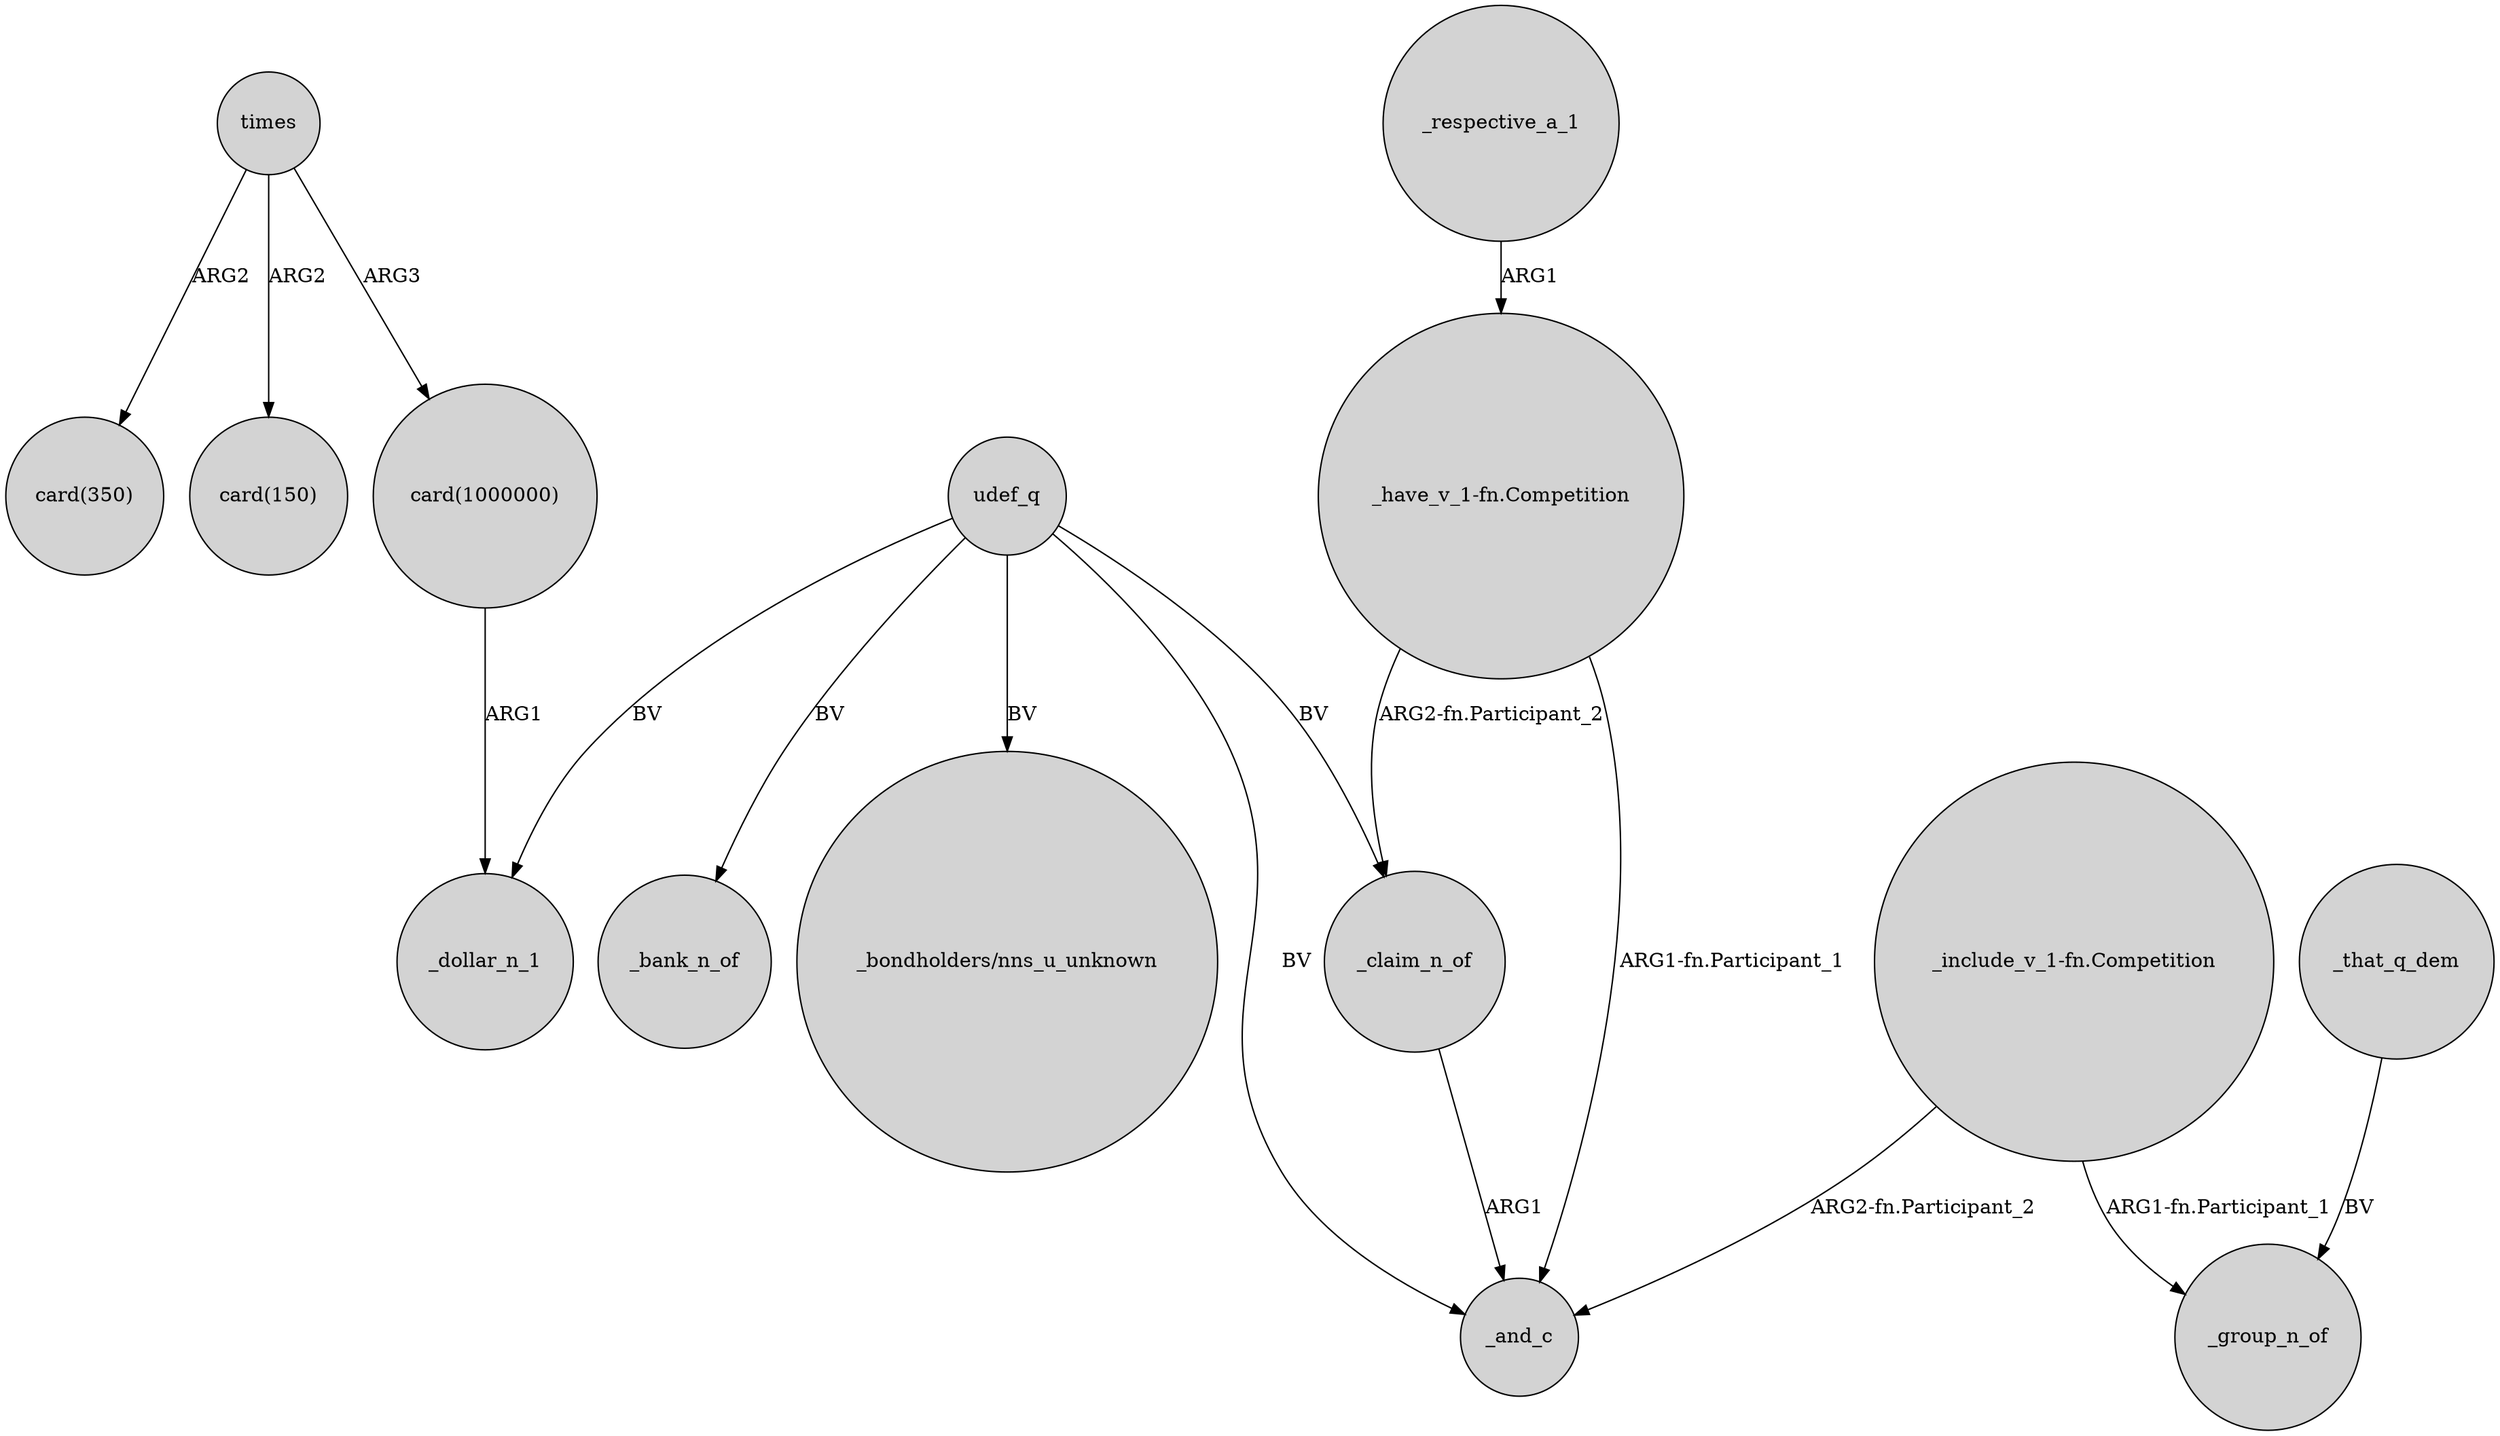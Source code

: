 digraph {
	node [shape=circle style=filled]
	times -> "card(1000000)" [label=ARG3]
	_claim_n_of -> _and_c [label=ARG1]
	udef_q -> _bank_n_of [label=BV]
	_respective_a_1 -> "_have_v_1-fn.Competition" [label=ARG1]
	udef_q -> _claim_n_of [label=BV]
	udef_q -> _and_c [label=BV]
	"_have_v_1-fn.Competition" -> _claim_n_of [label="ARG2-fn.Participant_2"]
	times -> "card(350)" [label=ARG2]
	udef_q -> _dollar_n_1 [label=BV]
	"_include_v_1-fn.Competition" -> _and_c [label="ARG2-fn.Participant_2"]
	times -> "card(150)" [label=ARG2]
	"_include_v_1-fn.Competition" -> _group_n_of [label="ARG1-fn.Participant_1"]
	"card(1000000)" -> _dollar_n_1 [label=ARG1]
	udef_q -> "_bondholders/nns_u_unknown" [label=BV]
	_that_q_dem -> _group_n_of [label=BV]
	"_have_v_1-fn.Competition" -> _and_c [label="ARG1-fn.Participant_1"]
}
